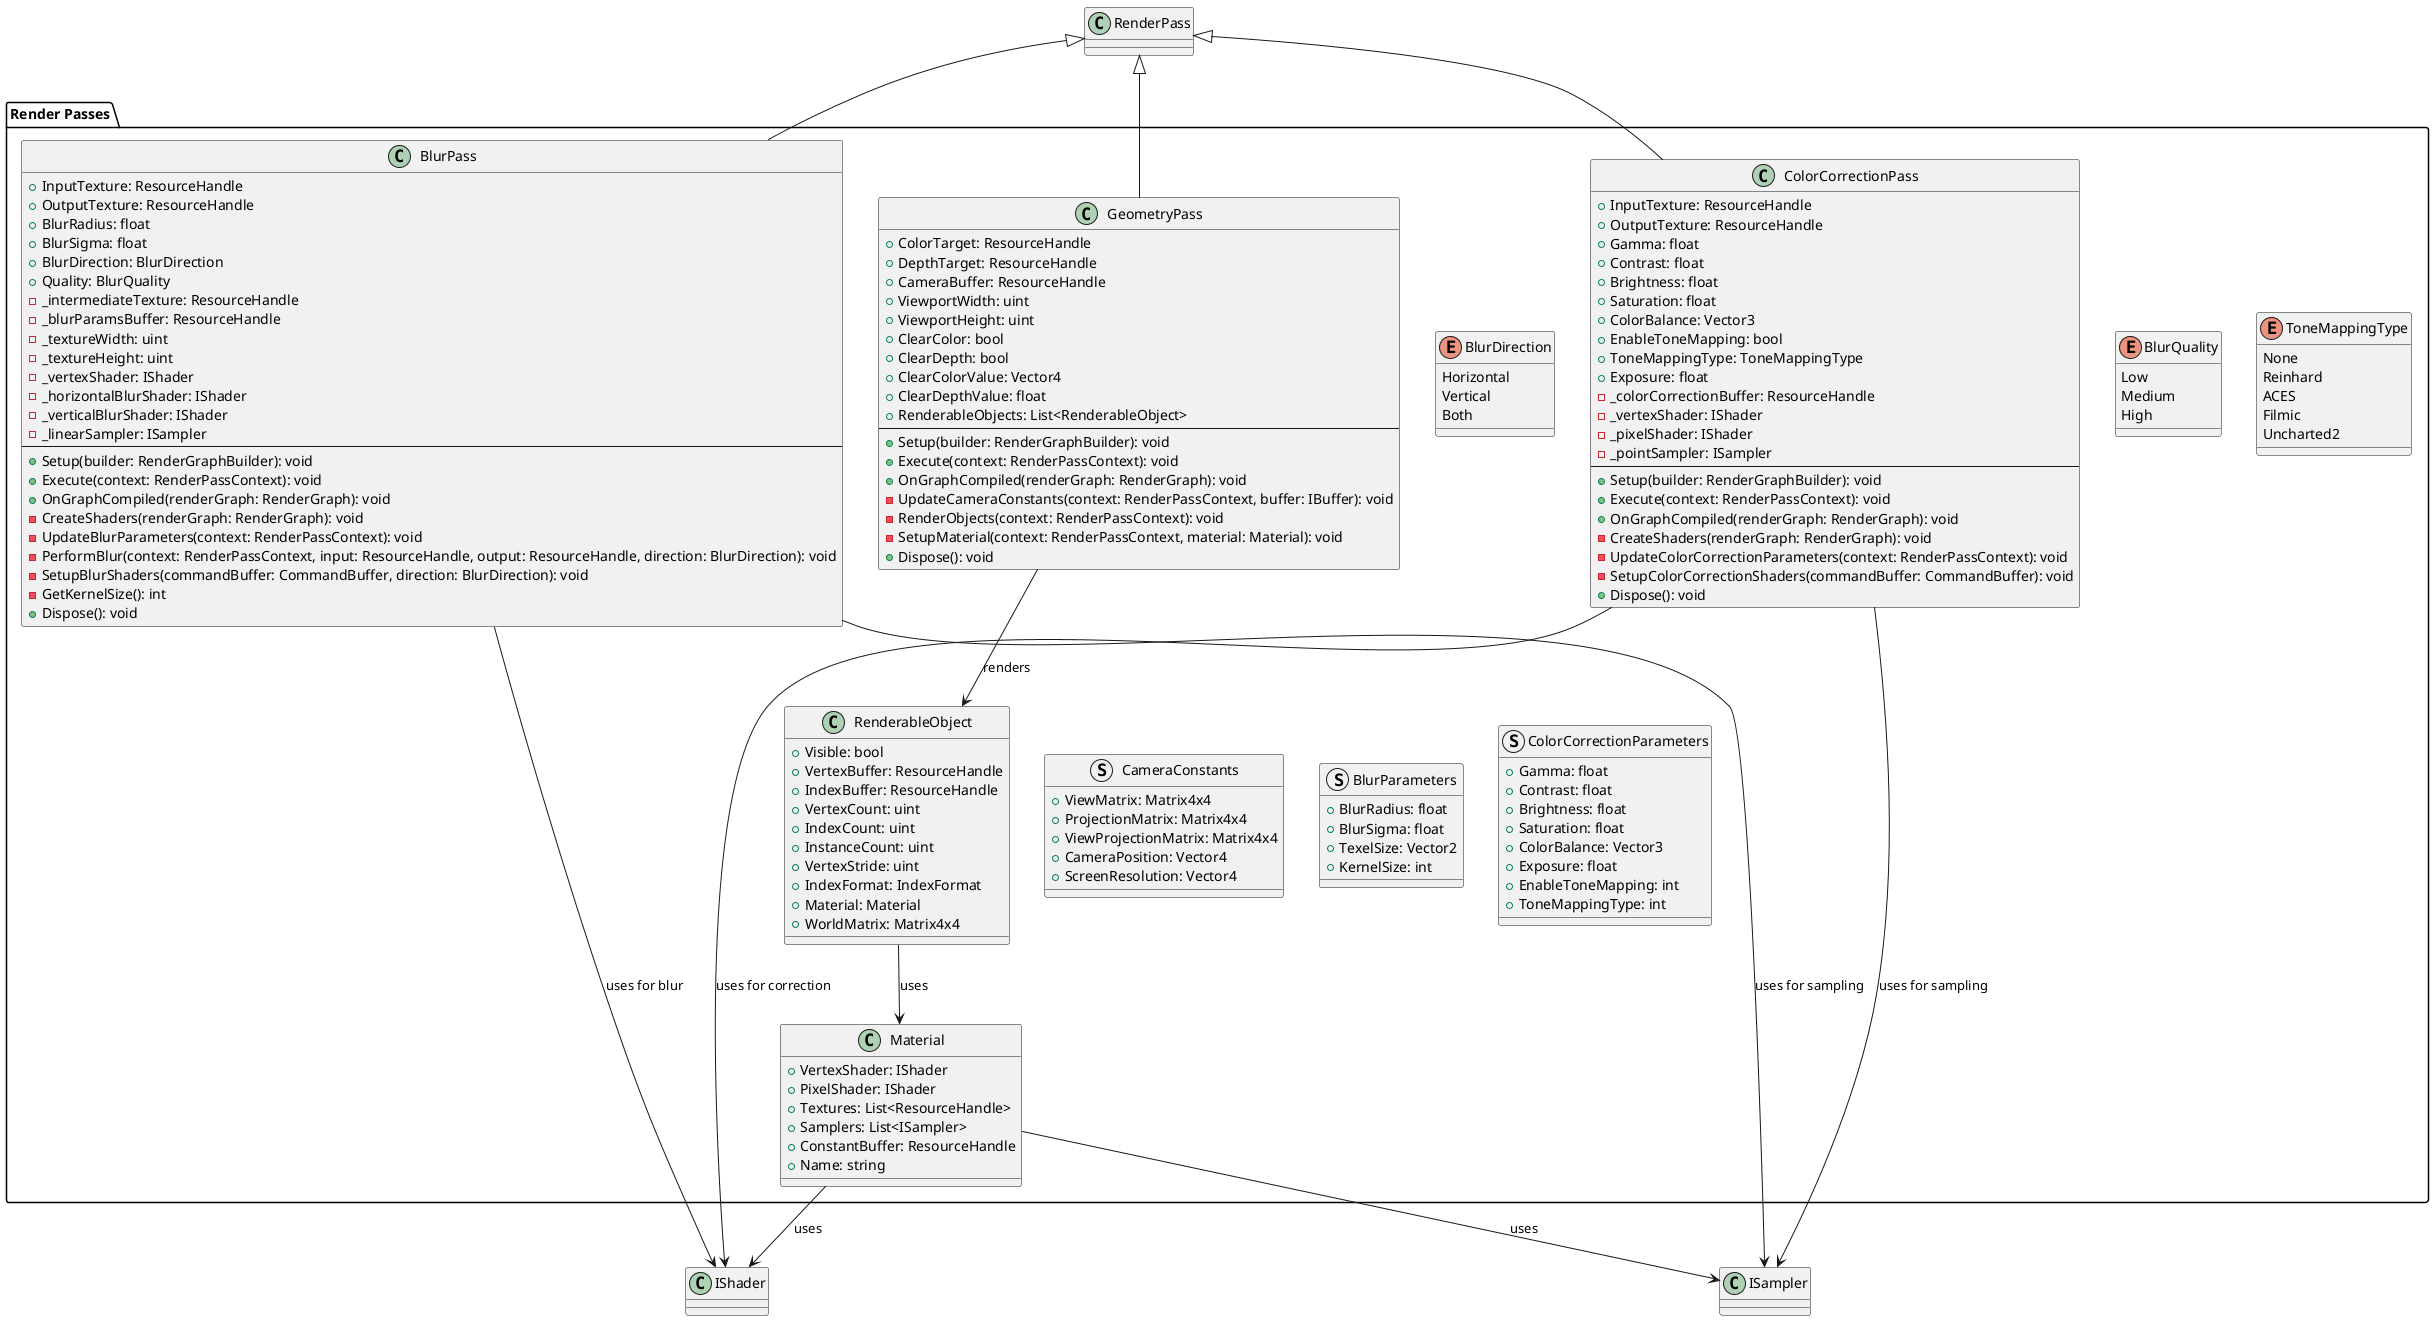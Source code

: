 @startuml Passes

package "Render Passes" {
    class GeometryPass {
        + ColorTarget: ResourceHandle
        + DepthTarget: ResourceHandle
        + CameraBuffer: ResourceHandle
        + ViewportWidth: uint
        + ViewportHeight: uint
        + ClearColor: bool
        + ClearDepth: bool
        + ClearColorValue: Vector4
        + ClearDepthValue: float
        + RenderableObjects: List<RenderableObject>
        --
        + Setup(builder: RenderGraphBuilder): void
        + Execute(context: RenderPassContext): void
        + OnGraphCompiled(renderGraph: RenderGraph): void
        - UpdateCameraConstants(context: RenderPassContext, buffer: IBuffer): void
        - RenderObjects(context: RenderPassContext): void
        - SetupMaterial(context: RenderPassContext, material: Material): void
        + Dispose(): void
    }

    class BlurPass {
        + InputTexture: ResourceHandle
        + OutputTexture: ResourceHandle
        + BlurRadius: float
        + BlurSigma: float
        + BlurDirection: BlurDirection
        + Quality: BlurQuality
        - _intermediateTexture: ResourceHandle
        - _blurParamsBuffer: ResourceHandle
        - _textureWidth: uint
        - _textureHeight: uint
        - _vertexShader: IShader
        - _horizontalBlurShader: IShader
        - _verticalBlurShader: IShader
        - _linearSampler: ISampler
        --
        + Setup(builder: RenderGraphBuilder): void
        + Execute(context: RenderPassContext): void
        + OnGraphCompiled(renderGraph: RenderGraph): void
        - CreateShaders(renderGraph: RenderGraph): void
        - UpdateBlurParameters(context: RenderPassContext): void
        - PerformBlur(context: RenderPassContext, input: ResourceHandle, output: ResourceHandle, direction: BlurDirection): void
        - SetupBlurShaders(commandBuffer: CommandBuffer, direction: BlurDirection): void
        - GetKernelSize(): int
        + Dispose(): void
    }

    class ColorCorrectionPass {
        + InputTexture: ResourceHandle
        + OutputTexture: ResourceHandle
        + Gamma: float
        + Contrast: float
        + Brightness: float
        + Saturation: float
        + ColorBalance: Vector3
        + EnableToneMapping: bool
        + ToneMappingType: ToneMappingType
        + Exposure: float
        - _colorCorrectionBuffer: ResourceHandle
        - _vertexShader: IShader
        - _pixelShader: IShader
        - _pointSampler: ISampler
        --
        + Setup(builder: RenderGraphBuilder): void
        + Execute(context: RenderPassContext): void
        + OnGraphCompiled(renderGraph: RenderGraph): void
        - CreateShaders(renderGraph: RenderGraph): void
        - UpdateColorCorrectionParameters(context: RenderPassContext): void
        - SetupColorCorrectionShaders(commandBuffer: CommandBuffer): void
        + Dispose(): void
    }

    enum BlurDirection {
        Horizontal
        Vertical
        Both
    }

    enum BlurQuality {
        Low
        Medium
        High
    }

    enum ToneMappingType {
        None
        Reinhard
        ACES
        Filmic
        Uncharted2
    }

    class RenderableObject {
        + Visible: bool
        + VertexBuffer: ResourceHandle
        + IndexBuffer: ResourceHandle
        + VertexCount: uint
        + IndexCount: uint
        + InstanceCount: uint
        + VertexStride: uint
        + IndexFormat: IndexFormat
        + Material: Material
        + WorldMatrix: Matrix4x4
    }

    class Material {
        + VertexShader: IShader
        + PixelShader: IShader
        + Textures: List<ResourceHandle>
        + Samplers: List<ISampler>
        + ConstantBuffer: ResourceHandle
        + Name: string
    }

    struct CameraConstants {
        + ViewMatrix: Matrix4x4
        + ProjectionMatrix: Matrix4x4
        + ViewProjectionMatrix: Matrix4x4
        + CameraPosition: Vector4
        + ScreenResolution: Vector4
    }

    struct BlurParameters {
        + BlurRadius: float
        + BlurSigma: float
        + TexelSize: Vector2
        + KernelSize: int
    }

    struct ColorCorrectionParameters {
        + Gamma: float
        + Contrast: float
        + Brightness: float
        + Saturation: float
        + ColorBalance: Vector3
        + Exposure: float
        + EnableToneMapping: int
        + ToneMappingType: int
    }
}

' Render Passes
RenderPass <|-- GeometryPass
RenderPass <|-- BlurPass
RenderPass <|-- ColorCorrectionPass

GeometryPass --> RenderableObject : renders
RenderableObject --> Material : uses
Material --> IShader : uses
Material --> ISampler : uses

BlurPass --> IShader : uses for blur
BlurPass --> ISampler : uses for sampling
ColorCorrectionPass --> IShader : uses for correction
ColorCorrectionPass --> ISampler : uses for sampling

@enduml